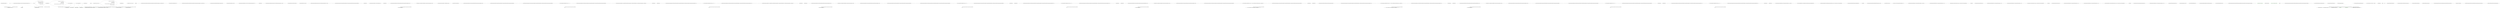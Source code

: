 digraph  {
n133 [label="QuantConnect.Indicators.IndicatorBase<T>", span=""];
n134 [label=bool, span=""];
n135 [label=TSecond, span=""];
n136 [label=x, span=""];
n137 [label=y, span=""];
n138 [label=numerator, span=""];
n139 [label=denominator, span=""];
n0 [cluster="QuantConnect.Indicators.IndicatorExtensions.Update(QuantConnect.Indicators.IndicatorBase<QuantConnect.Indicators.IndicatorDataPoint>, System.DateTime, decimal)", label="Entry QuantConnect.Indicators.IndicatorExtensions.Update(QuantConnect.Indicators.IndicatorBase<QuantConnect.Indicators.IndicatorDataPoint>, System.DateTime, decimal)", span="36-36"];
n1 [cluster="QuantConnect.Indicators.IndicatorExtensions.Update(QuantConnect.Indicators.IndicatorBase<QuantConnect.Indicators.IndicatorDataPoint>, System.DateTime, decimal)", label="return indicator.Update(new IndicatorDataPoint(time, value));", span="38-38"];
n2 [cluster="QuantConnect.Indicators.IndicatorExtensions.Update(QuantConnect.Indicators.IndicatorBase<QuantConnect.Indicators.IndicatorDataPoint>, System.DateTime, decimal)", label="Exit QuantConnect.Indicators.IndicatorExtensions.Update(QuantConnect.Indicators.IndicatorBase<QuantConnect.Indicators.IndicatorDataPoint>, System.DateTime, decimal)", span="36-36"];
n3 [cluster="QuantConnect.Indicators.IndicatorDataPoint.IndicatorDataPoint(System.DateTime, decimal)", label="Entry QuantConnect.Indicators.IndicatorDataPoint.IndicatorDataPoint(System.DateTime, decimal)", span="40-40"];
n4 [cluster="QuantConnect.Indicators.IndicatorBase<T>.Update(T)", label="Entry QuantConnect.Indicators.IndicatorBase<T>.Update(T)", span="74-74"];
n5 [cluster="QuantConnect.Indicators.IndicatorExtensions.Of<T, TSecond>(TSecond, QuantConnect.Indicators.IndicatorBase<T>, bool)", label="Entry QuantConnect.Indicators.IndicatorExtensions.Of<T, TSecond>(TSecond, QuantConnect.Indicators.IndicatorBase<T>, bool)", span="49-49"];
n6 [cluster="QuantConnect.Indicators.IndicatorExtensions.Of<T, TSecond>(TSecond, QuantConnect.Indicators.IndicatorBase<T>, bool)", label="first.Updated += (sender, consolidated) =>\r\n            {\r\n                // only send the data along if we're ready\r\n                if (!waitForFirstToReady || first.IsReady)\r\n                {\r\n                    second.Update(consolidated);\r\n                }\r\n            }", span="53-60"];
n10 [cluster="lambda expression", label="!waitForFirstToReady || first.IsReady", span="56-56"];
n11 [cluster="lambda expression", label="second.Update(consolidated)", span="58-58"];
n7 [cluster="QuantConnect.Indicators.IndicatorExtensions.Of<T, TSecond>(TSecond, QuantConnect.Indicators.IndicatorBase<T>, bool)", label="return second;", span="62-62"];
n8 [cluster="QuantConnect.Indicators.IndicatorExtensions.Of<T, TSecond>(TSecond, QuantConnect.Indicators.IndicatorBase<T>, bool)", label="Exit QuantConnect.Indicators.IndicatorExtensions.Of<T, TSecond>(TSecond, QuantConnect.Indicators.IndicatorBase<T>, bool)", span="49-49"];
n9 [cluster="lambda expression", label="Entry lambda expression", span="53-60"];
n12 [cluster="lambda expression", label="Exit lambda expression", span="53-60"];
n13 [cluster="QuantConnect.Indicators.IndicatorExtensions.WeightedBy<T, TWeight>(QuantConnect.Indicators.IndicatorBase<T>, TWeight, int)", label="Entry QuantConnect.Indicators.IndicatorExtensions.WeightedBy<T, TWeight>(QuantConnect.Indicators.IndicatorBase<T>, TWeight, int)", span="72-72"];
n14 [cluster="QuantConnect.Indicators.IndicatorExtensions.WeightedBy<T, TWeight>(QuantConnect.Indicators.IndicatorBase<T>, TWeight, int)", label="var x = new WindowIdentity(period)", span="76-76"];
n15 [cluster="QuantConnect.Indicators.IndicatorExtensions.WeightedBy<T, TWeight>(QuantConnect.Indicators.IndicatorBase<T>, TWeight, int)", label="var y = new WindowIdentity(period)", span="77-77"];
n16 [cluster="QuantConnect.Indicators.IndicatorExtensions.WeightedBy<T, TWeight>(QuantConnect.Indicators.IndicatorBase<T>, TWeight, int)", label="var numerator = new Sum(''Sum_xy'', period)", span="78-78"];
n17 [cluster="QuantConnect.Indicators.IndicatorExtensions.WeightedBy<T, TWeight>(QuantConnect.Indicators.IndicatorBase<T>, TWeight, int)", label="var denominator = new Sum(''Sum_y'', period)", span="79-79"];
n18 [cluster="QuantConnect.Indicators.IndicatorExtensions.WeightedBy<T, TWeight>(QuantConnect.Indicators.IndicatorBase<T>, TWeight, int)", label="value.Updated += (sender, consolidated) =>\r\n            {\r\n                x.Update(consolidated);\r\n                if (x.Samples == y.Samples)\r\n                {\r\n                    numerator.Update(consolidated.Time, consolidated.Value * y.Current.Value);\r\n                }  \r\n            }", span="81-88"];
n19 [cluster="QuantConnect.Indicators.IndicatorExtensions.WeightedBy<T, TWeight>(QuantConnect.Indicators.IndicatorBase<T>, TWeight, int)", label="weight.Updated += (sender, consolidated) =>\r\n            {\r\n                y.Update(consolidated);\r\n                if (x.Samples == y.Samples)\r\n                {\r\n                    numerator.Update(consolidated.Time, consolidated.Value * x.Current.Value);\r\n                }\r\n                denominator.Update(consolidated);\r\n            }", span="90-98"];
n22 [cluster="QuantConnect.Indicators.WindowIdentity.WindowIdentity(int)", label="Entry QuantConnect.Indicators.WindowIdentity.WindowIdentity(int)", span="37-37"];
n26 [cluster="lambda expression", label="x.Update(consolidated)", span="83-83"];
n27 [cluster="lambda expression", label="x.Samples == y.Samples", span="84-84"];
n33 [cluster="lambda expression", label="x.Samples == y.Samples", span="93-93"];
n34 [cluster="lambda expression", label="numerator.Update(consolidated.Time, consolidated.Value * x.Current.Value)", span="95-95"];
n28 [cluster="lambda expression", label="numerator.Update(consolidated.Time, consolidated.Value * y.Current.Value)", span="86-86"];
n32 [cluster="lambda expression", label="y.Update(consolidated)", span="92-92"];
n23 [cluster="QuantConnect.Indicators.Sum.Sum(string, int)", label="Entry QuantConnect.Indicators.Sum.Sum(string, int)", span="44-44"];
n20 [cluster="QuantConnect.Indicators.IndicatorExtensions.WeightedBy<T, TWeight>(QuantConnect.Indicators.IndicatorBase<T>, TWeight, int)", label="return numerator.Over(denominator);", span="100-100"];
n35 [cluster="lambda expression", label="denominator.Update(consolidated)", span="97-97"];
n21 [cluster="QuantConnect.Indicators.IndicatorExtensions.WeightedBy<T, TWeight>(QuantConnect.Indicators.IndicatorBase<T>, TWeight, int)", label="Exit QuantConnect.Indicators.IndicatorExtensions.WeightedBy<T, TWeight>(QuantConnect.Indicators.IndicatorBase<T>, TWeight, int)", span="72-72"];
n24 [cluster="QuantConnect.Indicators.IndicatorBase<QuantConnect.Indicators.IndicatorDataPoint>.Over(QuantConnect.Indicators.IndicatorBase<QuantConnect.Indicators.IndicatorDataPoint>)", label="Entry QuantConnect.Indicators.IndicatorBase<QuantConnect.Indicators.IndicatorDataPoint>.Over(QuantConnect.Indicators.IndicatorBase<QuantConnect.Indicators.IndicatorDataPoint>)", span="215-215"];
n25 [cluster="lambda expression", label="Entry lambda expression", span="81-88"];
n29 [cluster="lambda expression", label="Exit lambda expression", span="81-88"];
n30 [cluster="QuantConnect.Indicators.IndicatorBase<T>.Update(System.DateTime, decimal)", label="Entry QuantConnect.Indicators.IndicatorBase<T>.Update(System.DateTime, decimal)", span="106-106"];
n31 [cluster="lambda expression", label="Entry lambda expression", span="90-98"];
n36 [cluster="lambda expression", label="Exit lambda expression", span="90-98"];
n37 [cluster="QuantConnect.Indicators.IndicatorExtensions.Plus(QuantConnect.Indicators.IndicatorBase<QuantConnect.Indicators.IndicatorDataPoint>, decimal)", label="Entry QuantConnect.Indicators.IndicatorExtensions.Plus(QuantConnect.Indicators.IndicatorBase<QuantConnect.Indicators.IndicatorDataPoint>, decimal)", span="112-112"];
n38 [cluster="QuantConnect.Indicators.IndicatorExtensions.Plus(QuantConnect.Indicators.IndicatorBase<QuantConnect.Indicators.IndicatorDataPoint>, decimal)", label="var constantIndicator = new ConstantIndicator<IndicatorDataPoint>(constant.ToString(CultureInfo.InvariantCulture), constant)", span="114-114"];
n39 [cluster="QuantConnect.Indicators.IndicatorExtensions.Plus(QuantConnect.Indicators.IndicatorBase<QuantConnect.Indicators.IndicatorDataPoint>, decimal)", label="return left.Plus(constantIndicator);", span="115-115"];
n41 [cluster="QuantConnect.Indicators.ConstantIndicator<T>.ConstantIndicator(string, decimal)", label="Entry QuantConnect.Indicators.ConstantIndicator<T>.ConstantIndicator(string, decimal)", span="42-42"];
n42 [cluster="decimal.ToString(System.IFormatProvider)", label="Entry decimal.ToString(System.IFormatProvider)", span="0-0"];
n40 [cluster="QuantConnect.Indicators.IndicatorExtensions.Plus(QuantConnect.Indicators.IndicatorBase<QuantConnect.Indicators.IndicatorDataPoint>, decimal)", label="Exit QuantConnect.Indicators.IndicatorExtensions.Plus(QuantConnect.Indicators.IndicatorBase<QuantConnect.Indicators.IndicatorDataPoint>, decimal)", span="112-112"];
n43 [cluster="QuantConnect.Indicators.IndicatorBase<QuantConnect.Indicators.IndicatorDataPoint>.Plus(QuantConnect.Indicators.IndicatorBase<QuantConnect.Indicators.IndicatorDataPoint>)", label="Entry QuantConnect.Indicators.IndicatorBase<QuantConnect.Indicators.IndicatorDataPoint>.Plus(QuantConnect.Indicators.IndicatorBase<QuantConnect.Indicators.IndicatorDataPoint>)", span="127-127"];
n44 [cluster="QuantConnect.Indicators.IndicatorExtensions.Plus(QuantConnect.Indicators.IndicatorBase<QuantConnect.Indicators.IndicatorDataPoint>, QuantConnect.Indicators.IndicatorBase<QuantConnect.Indicators.IndicatorDataPoint>)", label="Entry QuantConnect.Indicators.IndicatorExtensions.Plus(QuantConnect.Indicators.IndicatorBase<QuantConnect.Indicators.IndicatorDataPoint>, QuantConnect.Indicators.IndicatorBase<QuantConnect.Indicators.IndicatorDataPoint>)", span="127-127"];
n45 [cluster="QuantConnect.Indicators.IndicatorExtensions.Plus(QuantConnect.Indicators.IndicatorBase<QuantConnect.Indicators.IndicatorDataPoint>, QuantConnect.Indicators.IndicatorBase<QuantConnect.Indicators.IndicatorDataPoint>)", label="return new CompositeIndicator<IndicatorDataPoint>(left, right, (l, r) => l + r);", span="129-129"];
n46 [cluster="QuantConnect.Indicators.IndicatorExtensions.Plus(QuantConnect.Indicators.IndicatorBase<QuantConnect.Indicators.IndicatorDataPoint>, QuantConnect.Indicators.IndicatorBase<QuantConnect.Indicators.IndicatorDataPoint>)", label="Exit QuantConnect.Indicators.IndicatorExtensions.Plus(QuantConnect.Indicators.IndicatorBase<QuantConnect.Indicators.IndicatorDataPoint>, QuantConnect.Indicators.IndicatorBase<QuantConnect.Indicators.IndicatorDataPoint>)", span="127-127"];
n47 [cluster="QuantConnect.Indicators.CompositeIndicator<T>.CompositeIndicator(QuantConnect.Indicators.IndicatorBase<T>, QuantConnect.Indicators.IndicatorBase<T>, QuantConnect.Indicators.CompositeIndicator<T>.IndicatorComposer)", label="Entry QuantConnect.Indicators.CompositeIndicator<T>.CompositeIndicator(QuantConnect.Indicators.IndicatorBase<T>, QuantConnect.Indicators.IndicatorBase<T>, QuantConnect.Indicators.CompositeIndicator<T>.IndicatorComposer)", span="99-99"];
n49 [cluster="lambda expression", label="l + r", span="129-129"];
n48 [cluster="lambda expression", label="Entry lambda expression", span="129-129"];
n50 [cluster="lambda expression", label="Exit lambda expression", span="129-129"];
n51 [cluster="QuantConnect.Indicators.IndicatorExtensions.Plus(QuantConnect.Indicators.IndicatorBase<QuantConnect.Indicators.IndicatorDataPoint>, QuantConnect.Indicators.IndicatorBase<QuantConnect.Indicators.IndicatorDataPoint>, string)", label="Entry QuantConnect.Indicators.IndicatorExtensions.Plus(QuantConnect.Indicators.IndicatorBase<QuantConnect.Indicators.IndicatorDataPoint>, QuantConnect.Indicators.IndicatorBase<QuantConnect.Indicators.IndicatorDataPoint>, string)", span="142-142"];
n52 [cluster="QuantConnect.Indicators.IndicatorExtensions.Plus(QuantConnect.Indicators.IndicatorBase<QuantConnect.Indicators.IndicatorDataPoint>, QuantConnect.Indicators.IndicatorBase<QuantConnect.Indicators.IndicatorDataPoint>, string)", label="return new CompositeIndicator<IndicatorDataPoint>(name, left, right, (l, r) => l + r);", span="144-144"];
n53 [cluster="QuantConnect.Indicators.IndicatorExtensions.Plus(QuantConnect.Indicators.IndicatorBase<QuantConnect.Indicators.IndicatorDataPoint>, QuantConnect.Indicators.IndicatorBase<QuantConnect.Indicators.IndicatorDataPoint>, string)", label="Exit QuantConnect.Indicators.IndicatorExtensions.Plus(QuantConnect.Indicators.IndicatorBase<QuantConnect.Indicators.IndicatorDataPoint>, QuantConnect.Indicators.IndicatorBase<QuantConnect.Indicators.IndicatorDataPoint>, string)", span="142-142"];
n54 [cluster="QuantConnect.Indicators.CompositeIndicator<T>.CompositeIndicator(string, QuantConnect.Indicators.IndicatorBase<T>, QuantConnect.Indicators.IndicatorBase<T>, QuantConnect.Indicators.CompositeIndicator<T>.IndicatorComposer)", label="Entry QuantConnect.Indicators.CompositeIndicator<T>.CompositeIndicator(string, QuantConnect.Indicators.IndicatorBase<T>, QuantConnect.Indicators.IndicatorBase<T>, QuantConnect.Indicators.CompositeIndicator<T>.IndicatorComposer)", span="83-83"];
n56 [cluster="lambda expression", label="l + r", span="144-144"];
n55 [cluster="lambda expression", label="Entry lambda expression", span="144-144"];
n57 [cluster="lambda expression", label="Exit lambda expression", span="144-144"];
n58 [cluster="QuantConnect.Indicators.IndicatorExtensions.Minus(QuantConnect.Indicators.IndicatorBase<QuantConnect.Indicators.IndicatorDataPoint>, decimal)", label="Entry QuantConnect.Indicators.IndicatorExtensions.Minus(QuantConnect.Indicators.IndicatorBase<QuantConnect.Indicators.IndicatorDataPoint>, decimal)", span="156-156"];
n59 [cluster="QuantConnect.Indicators.IndicatorExtensions.Minus(QuantConnect.Indicators.IndicatorBase<QuantConnect.Indicators.IndicatorDataPoint>, decimal)", label="var constantIndicator = new ConstantIndicator<IndicatorDataPoint>(constant.ToString(CultureInfo.InvariantCulture), constant)", span="158-158"];
n60 [cluster="QuantConnect.Indicators.IndicatorExtensions.Minus(QuantConnect.Indicators.IndicatorBase<QuantConnect.Indicators.IndicatorDataPoint>, decimal)", label="return left.Minus(constantIndicator);", span="159-159"];
n61 [cluster="QuantConnect.Indicators.IndicatorExtensions.Minus(QuantConnect.Indicators.IndicatorBase<QuantConnect.Indicators.IndicatorDataPoint>, decimal)", label="Exit QuantConnect.Indicators.IndicatorExtensions.Minus(QuantConnect.Indicators.IndicatorBase<QuantConnect.Indicators.IndicatorDataPoint>, decimal)", span="156-156"];
n62 [cluster="QuantConnect.Indicators.IndicatorBase<QuantConnect.Indicators.IndicatorDataPoint>.Minus(QuantConnect.Indicators.IndicatorBase<QuantConnect.Indicators.IndicatorDataPoint>)", label="Entry QuantConnect.Indicators.IndicatorBase<QuantConnect.Indicators.IndicatorDataPoint>.Minus(QuantConnect.Indicators.IndicatorBase<QuantConnect.Indicators.IndicatorDataPoint>)", span="171-171"];
n63 [cluster="QuantConnect.Indicators.IndicatorExtensions.Minus(QuantConnect.Indicators.IndicatorBase<QuantConnect.Indicators.IndicatorDataPoint>, QuantConnect.Indicators.IndicatorBase<QuantConnect.Indicators.IndicatorDataPoint>)", label="Entry QuantConnect.Indicators.IndicatorExtensions.Minus(QuantConnect.Indicators.IndicatorBase<QuantConnect.Indicators.IndicatorDataPoint>, QuantConnect.Indicators.IndicatorBase<QuantConnect.Indicators.IndicatorDataPoint>)", span="171-171"];
n64 [cluster="QuantConnect.Indicators.IndicatorExtensions.Minus(QuantConnect.Indicators.IndicatorBase<QuantConnect.Indicators.IndicatorDataPoint>, QuantConnect.Indicators.IndicatorBase<QuantConnect.Indicators.IndicatorDataPoint>)", label="return new CompositeIndicator<IndicatorDataPoint>(left, right, (l, r) => l - r);", span="173-173"];
n65 [cluster="QuantConnect.Indicators.IndicatorExtensions.Minus(QuantConnect.Indicators.IndicatorBase<QuantConnect.Indicators.IndicatorDataPoint>, QuantConnect.Indicators.IndicatorBase<QuantConnect.Indicators.IndicatorDataPoint>)", label="Exit QuantConnect.Indicators.IndicatorExtensions.Minus(QuantConnect.Indicators.IndicatorBase<QuantConnect.Indicators.IndicatorDataPoint>, QuantConnect.Indicators.IndicatorBase<QuantConnect.Indicators.IndicatorDataPoint>)", span="171-171"];
n67 [cluster="lambda expression", label="l - r", span="173-173"];
n66 [cluster="lambda expression", label="Entry lambda expression", span="173-173"];
n68 [cluster="lambda expression", label="Exit lambda expression", span="173-173"];
n69 [cluster="QuantConnect.Indicators.IndicatorExtensions.Minus(QuantConnect.Indicators.IndicatorBase<QuantConnect.Indicators.IndicatorDataPoint>, QuantConnect.Indicators.IndicatorBase<QuantConnect.Indicators.IndicatorDataPoint>, string)", label="Entry QuantConnect.Indicators.IndicatorExtensions.Minus(QuantConnect.Indicators.IndicatorBase<QuantConnect.Indicators.IndicatorDataPoint>, QuantConnect.Indicators.IndicatorBase<QuantConnect.Indicators.IndicatorDataPoint>, string)", span="186-186"];
n70 [cluster="QuantConnect.Indicators.IndicatorExtensions.Minus(QuantConnect.Indicators.IndicatorBase<QuantConnect.Indicators.IndicatorDataPoint>, QuantConnect.Indicators.IndicatorBase<QuantConnect.Indicators.IndicatorDataPoint>, string)", label="return new CompositeIndicator<IndicatorDataPoint>(name, left, right, (l, r) => l - r);", span="188-188"];
n71 [cluster="QuantConnect.Indicators.IndicatorExtensions.Minus(QuantConnect.Indicators.IndicatorBase<QuantConnect.Indicators.IndicatorDataPoint>, QuantConnect.Indicators.IndicatorBase<QuantConnect.Indicators.IndicatorDataPoint>, string)", label="Exit QuantConnect.Indicators.IndicatorExtensions.Minus(QuantConnect.Indicators.IndicatorBase<QuantConnect.Indicators.IndicatorDataPoint>, QuantConnect.Indicators.IndicatorBase<QuantConnect.Indicators.IndicatorDataPoint>, string)", span="186-186"];
n73 [cluster="lambda expression", label="l - r", span="188-188"];
n72 [cluster="lambda expression", label="Entry lambda expression", span="188-188"];
n74 [cluster="lambda expression", label="Exit lambda expression", span="188-188"];
n75 [cluster="QuantConnect.Indicators.IndicatorExtensions.Over(QuantConnect.Indicators.IndicatorBase<QuantConnect.Indicators.IndicatorDataPoint>, decimal)", label="Entry QuantConnect.Indicators.IndicatorExtensions.Over(QuantConnect.Indicators.IndicatorBase<QuantConnect.Indicators.IndicatorDataPoint>, decimal)", span="200-200"];
n76 [cluster="QuantConnect.Indicators.IndicatorExtensions.Over(QuantConnect.Indicators.IndicatorBase<QuantConnect.Indicators.IndicatorDataPoint>, decimal)", label="var constantIndicator = new ConstantIndicator<IndicatorDataPoint>(constant.ToString(CultureInfo.InvariantCulture), constant)", span="202-202"];
n77 [cluster="QuantConnect.Indicators.IndicatorExtensions.Over(QuantConnect.Indicators.IndicatorBase<QuantConnect.Indicators.IndicatorDataPoint>, decimal)", label="return left.Over(constantIndicator);", span="203-203"];
n78 [cluster="QuantConnect.Indicators.IndicatorExtensions.Over(QuantConnect.Indicators.IndicatorBase<QuantConnect.Indicators.IndicatorDataPoint>, decimal)", label="Exit QuantConnect.Indicators.IndicatorExtensions.Over(QuantConnect.Indicators.IndicatorBase<QuantConnect.Indicators.IndicatorDataPoint>, decimal)", span="200-200"];
n79 [cluster="QuantConnect.Indicators.IndicatorExtensions.Over(QuantConnect.Indicators.IndicatorBase<QuantConnect.Indicators.IndicatorDataPoint>, QuantConnect.Indicators.IndicatorBase<QuantConnect.Indicators.IndicatorDataPoint>)", label="Entry QuantConnect.Indicators.IndicatorExtensions.Over(QuantConnect.Indicators.IndicatorBase<QuantConnect.Indicators.IndicatorDataPoint>, QuantConnect.Indicators.IndicatorBase<QuantConnect.Indicators.IndicatorDataPoint>)", span="215-215"];
n80 [cluster="QuantConnect.Indicators.IndicatorExtensions.Over(QuantConnect.Indicators.IndicatorBase<QuantConnect.Indicators.IndicatorDataPoint>, QuantConnect.Indicators.IndicatorBase<QuantConnect.Indicators.IndicatorDataPoint>)", label="return new CompositeIndicator<IndicatorDataPoint>(left, right, (l, r) => r == 0m ? new IndicatorResult(0m, IndicatorStatus.MathError) : new IndicatorResult(l / r));", span="217-217"];
n81 [cluster="QuantConnect.Indicators.IndicatorExtensions.Over(QuantConnect.Indicators.IndicatorBase<QuantConnect.Indicators.IndicatorDataPoint>, QuantConnect.Indicators.IndicatorBase<QuantConnect.Indicators.IndicatorDataPoint>)", label="Exit QuantConnect.Indicators.IndicatorExtensions.Over(QuantConnect.Indicators.IndicatorBase<QuantConnect.Indicators.IndicatorDataPoint>, QuantConnect.Indicators.IndicatorBase<QuantConnect.Indicators.IndicatorDataPoint>)", span="215-215"];
n83 [cluster="lambda expression", label="r == 0m ? new IndicatorResult(0m, IndicatorStatus.MathError) : new IndicatorResult(l / r)", span="217-217"];
n82 [cluster="lambda expression", label="Entry lambda expression", span="217-217"];
n84 [cluster="lambda expression", label="Exit lambda expression", span="217-217"];
n85 [cluster="QuantConnect.Indicators.IndicatorResult.IndicatorResult(decimal, QuantConnect.Indicators.IndicatorStatus)", label="Entry QuantConnect.Indicators.IndicatorResult.IndicatorResult(decimal, QuantConnect.Indicators.IndicatorStatus)", span="45-45"];
n86 [cluster="QuantConnect.Indicators.IndicatorExtensions.Over(QuantConnect.Indicators.IndicatorBase<QuantConnect.Indicators.IndicatorDataPoint>, QuantConnect.Indicators.IndicatorBase<QuantConnect.Indicators.IndicatorDataPoint>, string)", label="Entry QuantConnect.Indicators.IndicatorExtensions.Over(QuantConnect.Indicators.IndicatorBase<QuantConnect.Indicators.IndicatorDataPoint>, QuantConnect.Indicators.IndicatorBase<QuantConnect.Indicators.IndicatorDataPoint>, string)", span="230-230"];
n87 [cluster="QuantConnect.Indicators.IndicatorExtensions.Over(QuantConnect.Indicators.IndicatorBase<QuantConnect.Indicators.IndicatorDataPoint>, QuantConnect.Indicators.IndicatorBase<QuantConnect.Indicators.IndicatorDataPoint>, string)", label="return new CompositeIndicator<IndicatorDataPoint>(name, left, right, (l, r) => r == 0m ? new IndicatorResult(0m, IndicatorStatus.MathError) : new IndicatorResult(l / r));", span="232-232"];
n88 [cluster="QuantConnect.Indicators.IndicatorExtensions.Over(QuantConnect.Indicators.IndicatorBase<QuantConnect.Indicators.IndicatorDataPoint>, QuantConnect.Indicators.IndicatorBase<QuantConnect.Indicators.IndicatorDataPoint>, string)", label="Exit QuantConnect.Indicators.IndicatorExtensions.Over(QuantConnect.Indicators.IndicatorBase<QuantConnect.Indicators.IndicatorDataPoint>, QuantConnect.Indicators.IndicatorBase<QuantConnect.Indicators.IndicatorDataPoint>, string)", span="230-230"];
n90 [cluster="lambda expression", label="r == 0m ? new IndicatorResult(0m, IndicatorStatus.MathError) : new IndicatorResult(l / r)", span="232-232"];
n89 [cluster="lambda expression", label="Entry lambda expression", span="232-232"];
n91 [cluster="lambda expression", label="Exit lambda expression", span="232-232"];
n92 [cluster="QuantConnect.Indicators.IndicatorExtensions.Times(QuantConnect.Indicators.IndicatorBase<QuantConnect.Indicators.IndicatorDataPoint>, decimal)", label="Entry QuantConnect.Indicators.IndicatorExtensions.Times(QuantConnect.Indicators.IndicatorBase<QuantConnect.Indicators.IndicatorDataPoint>, decimal)", span="244-244"];
n93 [cluster="QuantConnect.Indicators.IndicatorExtensions.Times(QuantConnect.Indicators.IndicatorBase<QuantConnect.Indicators.IndicatorDataPoint>, decimal)", label="var constantIndicator = new ConstantIndicator<IndicatorDataPoint>(constant.ToString(CultureInfo.InvariantCulture), constant)", span="246-246"];
n94 [cluster="QuantConnect.Indicators.IndicatorExtensions.Times(QuantConnect.Indicators.IndicatorBase<QuantConnect.Indicators.IndicatorDataPoint>, decimal)", label="return left.Times(constantIndicator);", span="247-247"];
n95 [cluster="QuantConnect.Indicators.IndicatorExtensions.Times(QuantConnect.Indicators.IndicatorBase<QuantConnect.Indicators.IndicatorDataPoint>, decimal)", label="Exit QuantConnect.Indicators.IndicatorExtensions.Times(QuantConnect.Indicators.IndicatorBase<QuantConnect.Indicators.IndicatorDataPoint>, decimal)", span="244-244"];
n96 [cluster="QuantConnect.Indicators.IndicatorBase<QuantConnect.Indicators.IndicatorDataPoint>.Times(QuantConnect.Indicators.IndicatorBase<QuantConnect.Indicators.IndicatorDataPoint>)", label="Entry QuantConnect.Indicators.IndicatorBase<QuantConnect.Indicators.IndicatorDataPoint>.Times(QuantConnect.Indicators.IndicatorBase<QuantConnect.Indicators.IndicatorDataPoint>)", span="259-259"];
n97 [cluster="QuantConnect.Indicators.IndicatorExtensions.Times(QuantConnect.Indicators.IndicatorBase<QuantConnect.Indicators.IndicatorDataPoint>, QuantConnect.Indicators.IndicatorBase<QuantConnect.Indicators.IndicatorDataPoint>)", label="Entry QuantConnect.Indicators.IndicatorExtensions.Times(QuantConnect.Indicators.IndicatorBase<QuantConnect.Indicators.IndicatorDataPoint>, QuantConnect.Indicators.IndicatorBase<QuantConnect.Indicators.IndicatorDataPoint>)", span="259-259"];
n98 [cluster="QuantConnect.Indicators.IndicatorExtensions.Times(QuantConnect.Indicators.IndicatorBase<QuantConnect.Indicators.IndicatorDataPoint>, QuantConnect.Indicators.IndicatorBase<QuantConnect.Indicators.IndicatorDataPoint>)", label="return new CompositeIndicator<IndicatorDataPoint>(left, right, (l, r) => l * r);", span="261-261"];
n99 [cluster="QuantConnect.Indicators.IndicatorExtensions.Times(QuantConnect.Indicators.IndicatorBase<QuantConnect.Indicators.IndicatorDataPoint>, QuantConnect.Indicators.IndicatorBase<QuantConnect.Indicators.IndicatorDataPoint>)", label="Exit QuantConnect.Indicators.IndicatorExtensions.Times(QuantConnect.Indicators.IndicatorBase<QuantConnect.Indicators.IndicatorDataPoint>, QuantConnect.Indicators.IndicatorBase<QuantConnect.Indicators.IndicatorDataPoint>)", span="259-259"];
n101 [cluster="lambda expression", label="l * r", span="261-261"];
n100 [cluster="lambda expression", label="Entry lambda expression", span="261-261"];
n102 [cluster="lambda expression", label="Exit lambda expression", span="261-261"];
n103 [cluster="QuantConnect.Indicators.IndicatorExtensions.Times(QuantConnect.Indicators.IndicatorBase<QuantConnect.Indicators.IndicatorDataPoint>, QuantConnect.Indicators.IndicatorBase<QuantConnect.Indicators.IndicatorDataPoint>, string)", label="Entry QuantConnect.Indicators.IndicatorExtensions.Times(QuantConnect.Indicators.IndicatorBase<QuantConnect.Indicators.IndicatorDataPoint>, QuantConnect.Indicators.IndicatorBase<QuantConnect.Indicators.IndicatorDataPoint>, string)", span="274-274"];
n104 [cluster="QuantConnect.Indicators.IndicatorExtensions.Times(QuantConnect.Indicators.IndicatorBase<QuantConnect.Indicators.IndicatorDataPoint>, QuantConnect.Indicators.IndicatorBase<QuantConnect.Indicators.IndicatorDataPoint>, string)", label="return new CompositeIndicator<IndicatorDataPoint>(name, left, right, (l, r) => l * r);", span="276-276"];
n105 [cluster="QuantConnect.Indicators.IndicatorExtensions.Times(QuantConnect.Indicators.IndicatorBase<QuantConnect.Indicators.IndicatorDataPoint>, QuantConnect.Indicators.IndicatorBase<QuantConnect.Indicators.IndicatorDataPoint>, string)", label="Exit QuantConnect.Indicators.IndicatorExtensions.Times(QuantConnect.Indicators.IndicatorBase<QuantConnect.Indicators.IndicatorDataPoint>, QuantConnect.Indicators.IndicatorBase<QuantConnect.Indicators.IndicatorDataPoint>, string)", span="274-274"];
n107 [cluster="lambda expression", label="l * r", span="276-276"];
n106 [cluster="lambda expression", label="Entry lambda expression", span="276-276"];
n108 [cluster="lambda expression", label="Exit lambda expression", span="276-276"];
n109 [cluster="QuantConnect.Indicators.IndicatorExtensions.EMA<T>(QuantConnect.Indicators.IndicatorBase<T>, int, decimal?, bool)", label="Entry QuantConnect.Indicators.IndicatorExtensions.EMA<T>(QuantConnect.Indicators.IndicatorBase<T>, int, decimal?, bool)", span="286-286"];
n110 [cluster="QuantConnect.Indicators.IndicatorExtensions.EMA<T>(QuantConnect.Indicators.IndicatorBase<T>, int, decimal?, bool)", label="decimal k = smoothingFactor.HasValue ? k = smoothingFactor.Value : ExponentialMovingAverage.SmoothingFactorDefault(period)", span="289-289"];
n111 [cluster="QuantConnect.Indicators.IndicatorExtensions.EMA<T>(QuantConnect.Indicators.IndicatorBase<T>, int, decimal?, bool)", label="ExponentialMovingAverage emaOfLeft = new ExponentialMovingAverage(string.Format(''EMA{0}_Of_{1}'', period, left.Name), period, k).Of(left, waitForFirstToReady)", span="290-290"];
n114 [cluster="QuantConnect.Indicators.ExponentialMovingAverage.SmoothingFactorDefault(int)", label="Entry QuantConnect.Indicators.ExponentialMovingAverage.SmoothingFactorDefault(int)", span="71-71"];
n112 [cluster="QuantConnect.Indicators.IndicatorExtensions.EMA<T>(QuantConnect.Indicators.IndicatorBase<T>, int, decimal?, bool)", label="return emaOfLeft;", span="291-291"];
n115 [cluster="QuantConnect.Indicators.ExponentialMovingAverage.ExponentialMovingAverage(string, int, decimal)", label="Entry QuantConnect.Indicators.ExponentialMovingAverage.ExponentialMovingAverage(string, int, decimal)", span="42-42"];
n116 [cluster="string.Format(string, object, object)", label="Entry string.Format(string, object, object)", span="0-0"];
n117 [cluster="TSecond.Of<T, TSecond>(QuantConnect.Indicators.IndicatorBase<T>, bool)", label="Entry TSecond.Of<T, TSecond>(QuantConnect.Indicators.IndicatorBase<T>, bool)", span="49-49"];
n113 [cluster="QuantConnect.Indicators.IndicatorExtensions.EMA<T>(QuantConnect.Indicators.IndicatorBase<T>, int, decimal?, bool)", label="Exit QuantConnect.Indicators.IndicatorExtensions.EMA<T>(QuantConnect.Indicators.IndicatorBase<T>, int, decimal?, bool)", span="286-286"];
n118 [cluster="QuantConnect.Indicators.IndicatorExtensions.MAX<T>(QuantConnect.Indicators.IndicatorBase<T>, int, bool)", label="Entry QuantConnect.Indicators.IndicatorExtensions.MAX<T>(QuantConnect.Indicators.IndicatorBase<T>, int, bool)", span="300-300"];
n119 [cluster="QuantConnect.Indicators.IndicatorExtensions.MAX<T>(QuantConnect.Indicators.IndicatorBase<T>, int, bool)", label="Maximum maxOfLeft = new Maximum(string.Format(''MAX{0}_Of_{1}'', period, left.Name), period).Of(left, waitForFirstToReady)", span="303-303"];
n120 [cluster="QuantConnect.Indicators.IndicatorExtensions.MAX<T>(QuantConnect.Indicators.IndicatorBase<T>, int, bool)", label="return maxOfLeft;", span="304-304"];
n122 [cluster="QuantConnect.Indicators.Maximum.Maximum(string, int)", label="Entry QuantConnect.Indicators.Maximum.Maximum(string, int)", span="51-51"];
n121 [cluster="QuantConnect.Indicators.IndicatorExtensions.MAX<T>(QuantConnect.Indicators.IndicatorBase<T>, int, bool)", label="Exit QuantConnect.Indicators.IndicatorExtensions.MAX<T>(QuantConnect.Indicators.IndicatorBase<T>, int, bool)", span="300-300"];
n123 [cluster="QuantConnect.Indicators.IndicatorExtensions.MIN<T>(QuantConnect.Indicators.IndicatorBase<T>, int, bool)", label="Entry QuantConnect.Indicators.IndicatorExtensions.MIN<T>(QuantConnect.Indicators.IndicatorBase<T>, int, bool)", span="313-313"];
n124 [cluster="QuantConnect.Indicators.IndicatorExtensions.MIN<T>(QuantConnect.Indicators.IndicatorBase<T>, int, bool)", label="Minimum minOfLeft = new Minimum(string.Format(''MIN{0}_Of_{1}'', period, left.Name), period).Of(left, waitForFirstToReady)", span="316-316"];
n125 [cluster="QuantConnect.Indicators.IndicatorExtensions.MIN<T>(QuantConnect.Indicators.IndicatorBase<T>, int, bool)", label="return minOfLeft;", span="317-317"];
n127 [cluster="QuantConnect.Indicators.Minimum.Minimum(string, int)", label="Entry QuantConnect.Indicators.Minimum.Minimum(string, int)", span="51-51"];
n126 [cluster="QuantConnect.Indicators.IndicatorExtensions.MIN<T>(QuantConnect.Indicators.IndicatorBase<T>, int, bool)", label="Exit QuantConnect.Indicators.IndicatorExtensions.MIN<T>(QuantConnect.Indicators.IndicatorBase<T>, int, bool)", span="313-313"];
n128 [cluster="QuantConnect.Indicators.IndicatorExtensions.SMA<T>(QuantConnect.Indicators.IndicatorBase<T>, int, bool)", label="Entry QuantConnect.Indicators.IndicatorExtensions.SMA<T>(QuantConnect.Indicators.IndicatorBase<T>, int, bool)", span="326-326"];
n129 [cluster="QuantConnect.Indicators.IndicatorExtensions.SMA<T>(QuantConnect.Indicators.IndicatorBase<T>, int, bool)", label="SimpleMovingAverage smaOfLeft = new SimpleMovingAverage(string.Format(''SMA{0}_Of_{1}'', period, left.Name), period).Of(left, waitForFirstToReady)", span="329-329"];
n130 [cluster="QuantConnect.Indicators.IndicatorExtensions.SMA<T>(QuantConnect.Indicators.IndicatorBase<T>, int, bool)", label="return smaOfLeft;", span="330-330"];
n132 [cluster="QuantConnect.Indicators.SimpleMovingAverage.SimpleMovingAverage(string, int)", label="Entry QuantConnect.Indicators.SimpleMovingAverage.SimpleMovingAverage(string, int)", span="46-46"];
n131 [cluster="QuantConnect.Indicators.IndicatorExtensions.SMA<T>(QuantConnect.Indicators.IndicatorBase<T>, int, bool)", label="Exit QuantConnect.Indicators.IndicatorExtensions.SMA<T>(QuantConnect.Indicators.IndicatorBase<T>, int, bool)", span="326-326"];
m2_19 [cluster="QuantConnect.Interfaces.IApi.GetAlgorithmStatus(string)", file="StateCheck.cs", label="Entry QuantConnect.Interfaces.IApi.GetAlgorithmStatus(string)", span="48-48"];
m2_22 [cluster="QuantConnect.Logging.Log.Error(string, bool)", file="StateCheck.cs", label="Entry QuantConnect.Logging.Log.Error(string, bool)", span="65-65"];
m2_26 [cluster="System.Threading.ManualResetEventSlim.Set()", file="StateCheck.cs", label="Entry System.Threading.ManualResetEventSlim.Set()", span="0-0"];
m2_20 [cluster="QuantConnect.Lean.Engine.AlgorithmManager.SetStatus(QuantConnect.AlgorithmStatus)", file="StateCheck.cs", label="Entry QuantConnect.Lean.Engine.AlgorithmManager.SetStatus(QuantConnect.AlgorithmStatus)", span="555-555"];
m2_18 [cluster="System.Threading.ManualResetEventSlim.Wait(int)", file="StateCheck.cs", label="Entry System.Threading.ManualResetEventSlim.Wait(int)", span="0-0"];
m2_0 [cluster="QuantConnect.Lean.Engine.StateCheck.Ping.Ping(QuantConnect.Lean.Engine.AlgorithmManager, QuantConnect.Interfaces.IApi, QuantConnect.Lean.Engine.Results.IResultHandler)", file="StateCheck.cs", label="Entry QuantConnect.Lean.Engine.StateCheck.Ping.Ping(QuantConnect.Lean.Engine.AlgorithmManager, QuantConnect.Interfaces.IApi, QuantConnect.Lean.Engine.Results.IResultHandler)", span="40-40"];
m2_3 [cluster="QuantConnect.Lean.Engine.StateCheck.Ping.Ping(QuantConnect.Lean.Engine.AlgorithmManager, QuantConnect.Interfaces.IApi, QuantConnect.Lean.Engine.Results.IResultHandler)", color=green, community=0, file="StateCheck.cs", label="_algorithmManager = algorithmManager", prediction=0, span="44-44"];
m2_2 [cluster="QuantConnect.Lean.Engine.StateCheck.Ping.Ping(QuantConnect.Lean.Engine.AlgorithmManager, QuantConnect.Interfaces.IApi, QuantConnect.Lean.Engine.Results.IResultHandler)", file="StateCheck.cs", label="_resultHandler = resultHandler", span="43-43"];
m2_4 [cluster="QuantConnect.Lean.Engine.StateCheck.Ping.Ping(QuantConnect.Lean.Engine.AlgorithmManager, QuantConnect.Interfaces.IApi, QuantConnect.Lean.Engine.Results.IResultHandler)", color=green, community=0, file="StateCheck.cs", label="_exitEvent = new ManualResetEventSlim(false)", prediction=1, span="45-45"];
m2_1 [cluster="QuantConnect.Lean.Engine.StateCheck.Ping.Ping(QuantConnect.Lean.Engine.AlgorithmManager, QuantConnect.Interfaces.IApi, QuantConnect.Lean.Engine.Results.IResultHandler)", file="StateCheck.cs", label="_api = api", span="42-42"];
m2_5 [cluster="QuantConnect.Lean.Engine.StateCheck.Ping.Ping(QuantConnect.Lean.Engine.AlgorithmManager, QuantConnect.Interfaces.IApi, QuantConnect.Lean.Engine.Results.IResultHandler)", file="StateCheck.cs", label="Exit QuantConnect.Lean.Engine.StateCheck.Ping.Ping(QuantConnect.Lean.Engine.AlgorithmManager, QuantConnect.Interfaces.IApi, QuantConnect.Lean.Engine.Results.IResultHandler)", span="40-40"];
m2_6 [cluster="System.Threading.ManualResetEventSlim.ManualResetEventSlim(bool)", file="StateCheck.cs", label="Entry System.Threading.ManualResetEventSlim.ManualResetEventSlim(bool)", span="0-0"];
m2_7 [cluster="QuantConnect.Lean.Engine.StateCheck.Ping.Run()", file="StateCheck.cs", label="Entry QuantConnect.Lean.Engine.StateCheck.Ping.Run()", span="49-49"];
m2_8 [cluster="QuantConnect.Lean.Engine.StateCheck.Ping.Run()", color=green, community=0, file="StateCheck.cs", label="!_exitEvent.Wait(500)", prediction=2, span="51-51"];
m2_9 [cluster="QuantConnect.Lean.Engine.StateCheck.Ping.Run()", file="StateCheck.cs", label="_algorithmManager.AlgorithmId != '''' && _algorithmManager.QuitState == false", span="55-55"];
m2_12 [cluster="QuantConnect.Lean.Engine.StateCheck.Ping.Run()", file="StateCheck.cs", label="_resultHandler.SetChartSubscription(state.ChartSubscription)", span="64-64"];
m2_16 [cluster="QuantConnect.Lean.Engine.StateCheck.Ping.Run()", file="StateCheck.cs", label="Log.Error(''StateCheck.Run(): Error in state check: '' + err.Message)", span="73-73"];
m2_10 [cluster="QuantConnect.Lean.Engine.StateCheck.Ping.Run()", file="StateCheck.cs", label="var state = _api.GetAlgorithmStatus(_algorithmManager.AlgorithmId)", span="58-58"];
m2_11 [cluster="QuantConnect.Lean.Engine.StateCheck.Ping.Run()", file="StateCheck.cs", label="_algorithmManager.SetStatus(state.Status)", span="61-61"];
m2_13 [cluster="QuantConnect.Lean.Engine.StateCheck.Ping.Run()", file="StateCheck.cs", label=ThreadAbortException, span="67-67"];
m2_15 [cluster="QuantConnect.Lean.Engine.StateCheck.Ping.Run()", file="StateCheck.cs", label=Exception, span="71-71"];
m2_14 [cluster="QuantConnect.Lean.Engine.StateCheck.Ping.Run()", file="StateCheck.cs", label="return;", span="69-69"];
m2_17 [cluster="QuantConnect.Lean.Engine.StateCheck.Ping.Run()", file="StateCheck.cs", label="Exit QuantConnect.Lean.Engine.StateCheck.Ping.Run()", span="49-49"];
m2_21 [cluster="QuantConnect.Lean.Engine.Results.IResultHandler.SetChartSubscription(string)", file="StateCheck.cs", label="Entry QuantConnect.Lean.Engine.Results.IResultHandler.SetChartSubscription(string)", span="205-205"];
m2_23 [cluster="QuantConnect.Lean.Engine.StateCheck.Ping.Exit()", file="StateCheck.cs", label="Entry QuantConnect.Lean.Engine.StateCheck.Ping.Exit()", span="81-81"];
m2_24 [cluster="QuantConnect.Lean.Engine.StateCheck.Ping.Exit()", color=green, community=0, file="StateCheck.cs", label="_exitEvent.Set()", prediction=2, span="83-83"];
m2_25 [cluster="QuantConnect.Lean.Engine.StateCheck.Ping.Exit()", file="StateCheck.cs", label="Exit QuantConnect.Lean.Engine.StateCheck.Ping.Exit()", span="81-81"];
m2_27 [file="StateCheck.cs", label="QuantConnect.Lean.Engine.StateCheck.Ping", span=""];
m4_0 [cluster="QuantConnect.Brokerages.InteractiveBrokers.Client.CommissionReportEventArgs.CommissionReportEventArgs(CommissionReport)", file="TradierBrokerage.cs", label="Entry QuantConnect.Brokerages.InteractiveBrokers.Client.CommissionReportEventArgs.CommissionReportEventArgs(CommissionReport)", span="33-33"];
m4_1 [cluster="QuantConnect.Brokerages.InteractiveBrokers.Client.CommissionReportEventArgs.CommissionReportEventArgs(CommissionReport)", file="TradierBrokerage.cs", label="CommissionReport = commissionReport", span="35-35"];
m4_2 [cluster="QuantConnect.Brokerages.InteractiveBrokers.Client.CommissionReportEventArgs.CommissionReportEventArgs(CommissionReport)", file="TradierBrokerage.cs", label="Exit QuantConnect.Brokerages.InteractiveBrokers.Client.CommissionReportEventArgs.CommissionReportEventArgs(CommissionReport)", span="33-33"];
m4_3 [file="TradierBrokerage.cs", label="QuantConnect.Brokerages.InteractiveBrokers.Client.CommissionReportEventArgs", span=""];
n133 -> n10  [color=darkseagreen4, key=1, label="QuantConnect.Indicators.IndicatorBase<T>", style=dashed];
n134 -> n10  [color=darkseagreen4, key=1, label=bool, style=dashed];
n135 -> n11  [color=darkseagreen4, key=1, label=TSecond, style=dashed];
n136 -> n26  [color=darkseagreen4, key=1, label=x, style=dashed];
n136 -> n27  [color=darkseagreen4, key=1, label=x, style=dashed];
n136 -> n33  [color=darkseagreen4, key=1, label=x, style=dashed];
n136 -> n34  [color=darkseagreen4, key=1, label=x, style=dashed];
n137 -> n27  [color=darkseagreen4, key=1, label=y, style=dashed];
n137 -> n28  [color=darkseagreen4, key=1, label=y, style=dashed];
n137 -> n32  [color=darkseagreen4, key=1, label=y, style=dashed];
n137 -> n33  [color=darkseagreen4, key=1, label=y, style=dashed];
n138 -> n28  [color=darkseagreen4, key=1, label=numerator, style=dashed];
n138 -> n34  [color=darkseagreen4, key=1, label=numerator, style=dashed];
n139 -> n35  [color=darkseagreen4, key=1, label=denominator, style=dashed];
n5 -> n10  [color=darkseagreen4, key=1, label="QuantConnect.Indicators.IndicatorBase<T>", style=dashed];
n5 -> n11  [color=darkseagreen4, key=1, label=TSecond, style=dashed];
n5 -> n7  [color=darkseagreen4, key=1, label=TSecond, style=dashed];
n6 -> n11  [color=darkseagreen4, key=1, label="QuantConnect.Indicators.IndicatorDataPoint", style=dashed];
n9 -> n11  [color=darkseagreen4, key=1, label="QuantConnect.Indicators.IndicatorDataPoint", style=dashed];
n14 -> n26  [color=darkseagreen4, key=1, label=x, style=dashed];
n14 -> n27  [color=darkseagreen4, key=1, label=x, style=dashed];
n14 -> n33  [color=darkseagreen4, key=1, label=x, style=dashed];
n14 -> n34  [color=darkseagreen4, key=1, label=x, style=dashed];
n15 -> n27  [color=darkseagreen4, key=1, label=y, style=dashed];
n15 -> n28  [color=darkseagreen4, key=1, label=y, style=dashed];
n15 -> n32  [color=darkseagreen4, key=1, label=y, style=dashed];
n15 -> n33  [color=darkseagreen4, key=1, label=y, style=dashed];
n16 -> n28  [color=darkseagreen4, key=1, label=numerator, style=dashed];
n16 -> n34  [color=darkseagreen4, key=1, label=numerator, style=dashed];
n16 -> n20  [color=darkseagreen4, key=1, label=numerator, style=dashed];
n17 -> n35  [color=darkseagreen4, key=1, label=denominator, style=dashed];
n17 -> n20  [color=darkseagreen4, key=1, label=denominator, style=dashed];
n18 -> n26  [color=darkseagreen4, key=1, label="QuantConnect.Indicators.IndicatorDataPoint", style=dashed];
n18 -> n28  [color=darkseagreen4, key=1, label="QuantConnect.Indicators.IndicatorDataPoint", style=dashed];
n19 -> n32  [color=darkseagreen4, key=1, label="QuantConnect.Indicators.IndicatorDataPoint", style=dashed];
n19 -> n34  [color=darkseagreen4, key=1, label="QuantConnect.Indicators.IndicatorDataPoint", style=dashed];
n19 -> n35  [color=darkseagreen4, key=1, label="QuantConnect.Indicators.IndicatorDataPoint", style=dashed];
n25 -> n28  [color=darkseagreen4, key=1, label="QuantConnect.Indicators.IndicatorDataPoint", style=dashed];
n31 -> n34  [color=darkseagreen4, key=1, label="QuantConnect.Indicators.IndicatorDataPoint", style=dashed];
n31 -> n35  [color=darkseagreen4, key=1, label="QuantConnect.Indicators.IndicatorDataPoint", style=dashed];
n37 -> n39  [color=darkseagreen4, key=1, label="QuantConnect.Indicators.IndicatorBase<QuantConnect.Indicators.IndicatorDataPoint>", style=dashed];
n45 -> n49  [color=darkseagreen4, key=1, label="QuantConnect.Indicators.IndicatorBase<QuantConnect.Indicators.IndicatorDataPoint>", style=dashed];
n52 -> n56  [color=darkseagreen4, key=1, label="QuantConnect.Indicators.IndicatorBase<QuantConnect.Indicators.IndicatorDataPoint>", style=dashed];
n58 -> n60  [color=darkseagreen4, key=1, label="QuantConnect.Indicators.IndicatorBase<QuantConnect.Indicators.IndicatorDataPoint>", style=dashed];
n64 -> n67  [color=darkseagreen4, key=1, label="QuantConnect.Indicators.IndicatorBase<QuantConnect.Indicators.IndicatorDataPoint>", style=dashed];
n70 -> n73  [color=darkseagreen4, key=1, label="QuantConnect.Indicators.IndicatorBase<QuantConnect.Indicators.IndicatorDataPoint>", style=dashed];
n75 -> n77  [color=darkseagreen4, key=1, label="QuantConnect.Indicators.IndicatorBase<QuantConnect.Indicators.IndicatorDataPoint>", style=dashed];
n80 -> n83  [color=darkseagreen4, key=1, label="QuantConnect.Indicators.IndicatorBase<QuantConnect.Indicators.IndicatorDataPoint>", style=dashed];
n87 -> n90  [color=darkseagreen4, key=1, label="QuantConnect.Indicators.IndicatorBase<QuantConnect.Indicators.IndicatorDataPoint>", style=dashed];
n92 -> n94  [color=darkseagreen4, key=1, label="QuantConnect.Indicators.IndicatorBase<QuantConnect.Indicators.IndicatorDataPoint>", style=dashed];
n98 -> n101  [color=darkseagreen4, key=1, label="QuantConnect.Indicators.IndicatorBase<QuantConnect.Indicators.IndicatorDataPoint>", style=dashed];
n104 -> n107  [color=darkseagreen4, key=1, label="QuantConnect.Indicators.IndicatorBase<QuantConnect.Indicators.IndicatorDataPoint>", style=dashed];
m2_10 -> m2_12  [color=darkseagreen4, key=1, label=state, style=dashed];
m2_27 -> m2_8  [color=green, key=1, label="QuantConnect.Lean.Engine.StateCheck.Ping", style=dashed];
m2_27 -> m2_24  [color=green, key=1, label="QuantConnect.Lean.Engine.StateCheck.Ping", style=dashed];
m2_27 -> m2_9  [color=darkseagreen4, key=1, label="QuantConnect.Lean.Engine.StateCheck.Ping", style=dashed];
m2_27 -> m2_11  [color=darkseagreen4, key=1, label="QuantConnect.Lean.Engine.StateCheck.Ping", style=dashed];
m2_27 -> m2_12  [color=darkseagreen4, key=1, label="QuantConnect.Lean.Engine.StateCheck.Ping", style=dashed];
}
